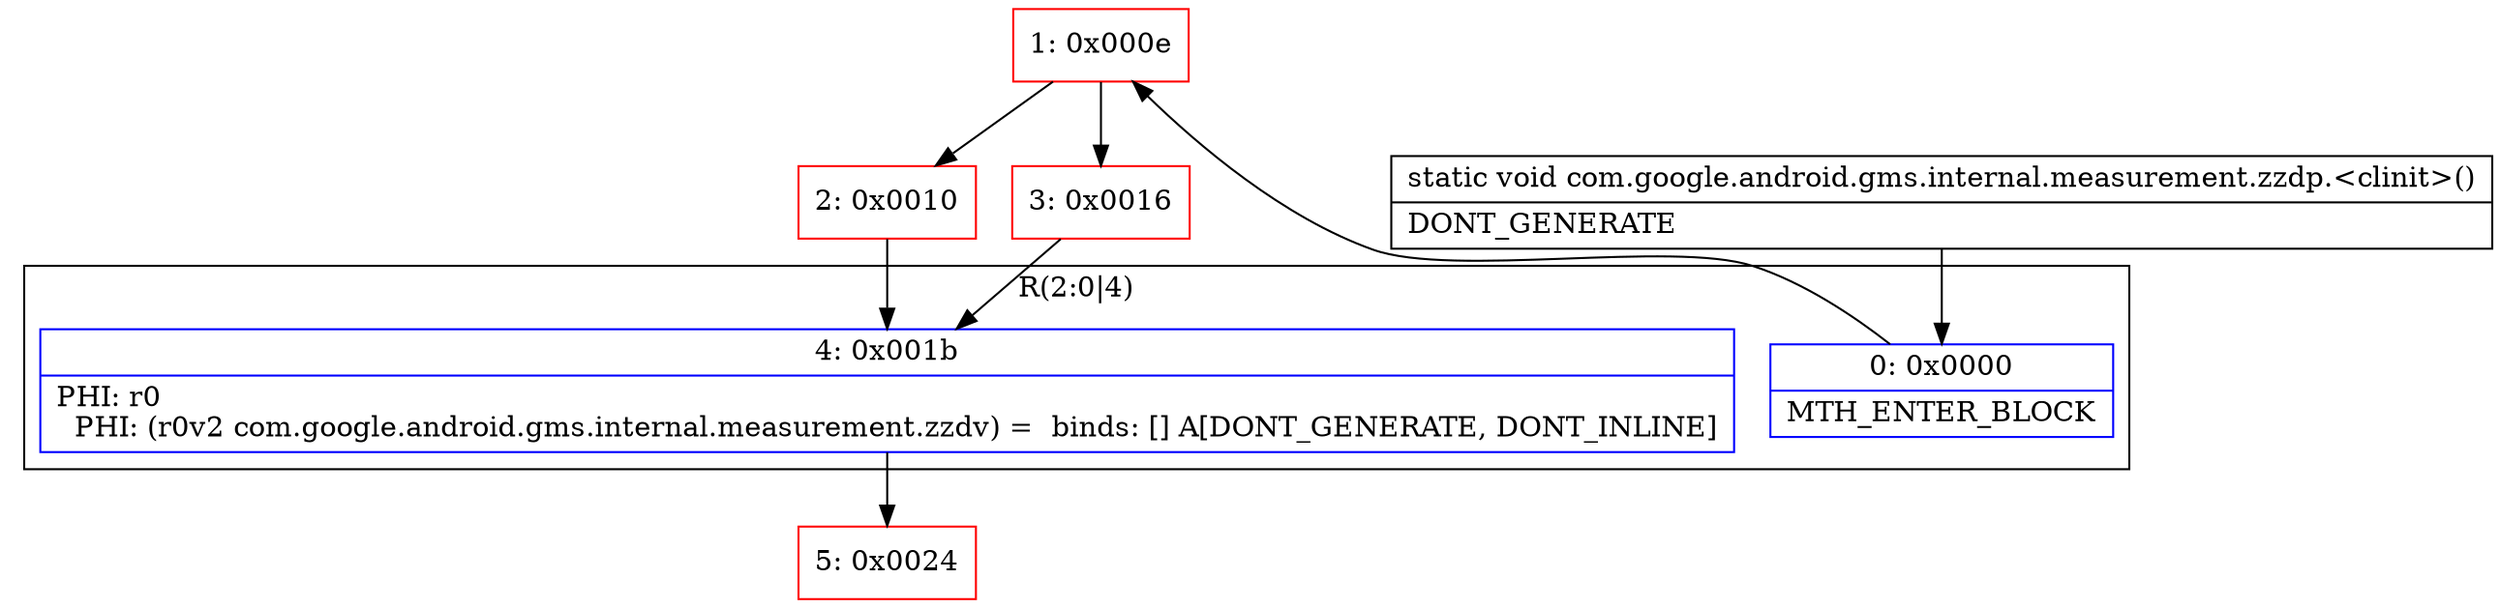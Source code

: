 digraph "CFG forcom.google.android.gms.internal.measurement.zzdp.\<clinit\>()V" {
subgraph cluster_Region_987737882 {
label = "R(2:0|4)";
node [shape=record,color=blue];
Node_0 [shape=record,label="{0\:\ 0x0000|MTH_ENTER_BLOCK\l}"];
Node_4 [shape=record,label="{4\:\ 0x001b|PHI: r0 \l  PHI: (r0v2 com.google.android.gms.internal.measurement.zzdv) =  binds: [] A[DONT_GENERATE, DONT_INLINE]\l}"];
}
Node_1 [shape=record,color=red,label="{1\:\ 0x000e}"];
Node_2 [shape=record,color=red,label="{2\:\ 0x0010}"];
Node_3 [shape=record,color=red,label="{3\:\ 0x0016}"];
Node_5 [shape=record,color=red,label="{5\:\ 0x0024}"];
MethodNode[shape=record,label="{static void com.google.android.gms.internal.measurement.zzdp.\<clinit\>()  | DONT_GENERATE\l}"];
MethodNode -> Node_0;
Node_0 -> Node_1;
Node_4 -> Node_5;
Node_1 -> Node_2;
Node_1 -> Node_3;
Node_2 -> Node_4;
Node_3 -> Node_4;
}

